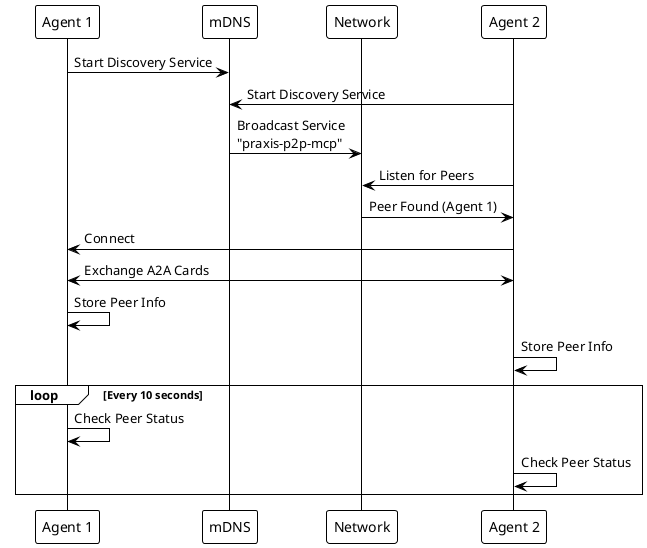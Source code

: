 @startuml
!theme plain

participant "Agent 1" as A1
participant "mDNS" as MDNS
participant "Network" as Net
participant "Agent 2" as A2

A1 -> MDNS: Start Discovery Service
A2 -> MDNS: Start Discovery Service
MDNS -> Net: Broadcast Service\n"praxis-p2p-mcp"
A2 -> Net: Listen for Peers
Net -> A2: Peer Found (Agent 1)
A2 -> A1: Connect
A1 <-> A2: Exchange A2A Cards
A1 -> A1: Store Peer Info
A2 -> A2: Store Peer Info

loop Every 10 seconds
  A1 -> A1: Check Peer Status
  A2 -> A2: Check Peer Status
end

@enduml